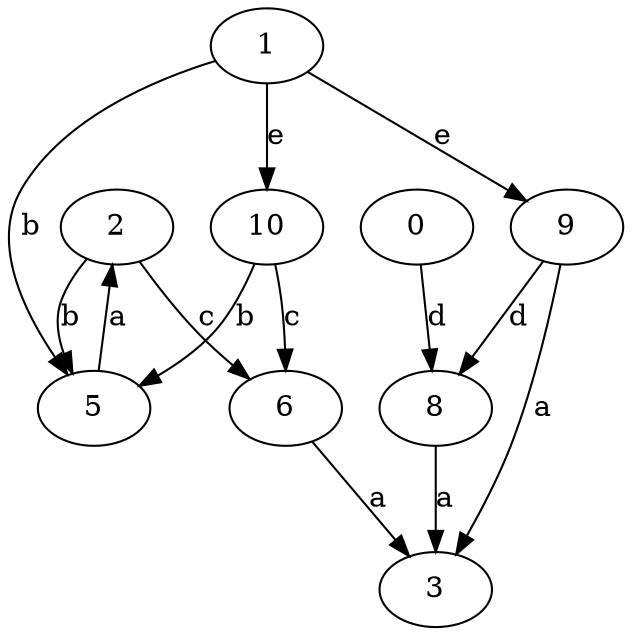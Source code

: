 strict digraph  {
0;
1;
2;
3;
5;
6;
8;
9;
10;
0 -> 8  [label=d];
1 -> 5  [label=b];
1 -> 9  [label=e];
1 -> 10  [label=e];
2 -> 5  [label=b];
2 -> 6  [label=c];
5 -> 2  [label=a];
6 -> 3  [label=a];
8 -> 3  [label=a];
9 -> 3  [label=a];
9 -> 8  [label=d];
10 -> 5  [label=b];
10 -> 6  [label=c];
}
